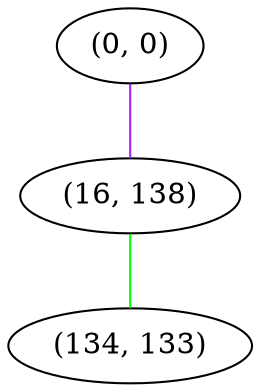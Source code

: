 graph "" {
"(0, 0)";
"(16, 138)";
"(134, 133)";
"(0, 0)" -- "(16, 138)"  [color=purple, key=0, weight=4];
"(16, 138)" -- "(134, 133)"  [color=green, key=0, weight=2];
}
